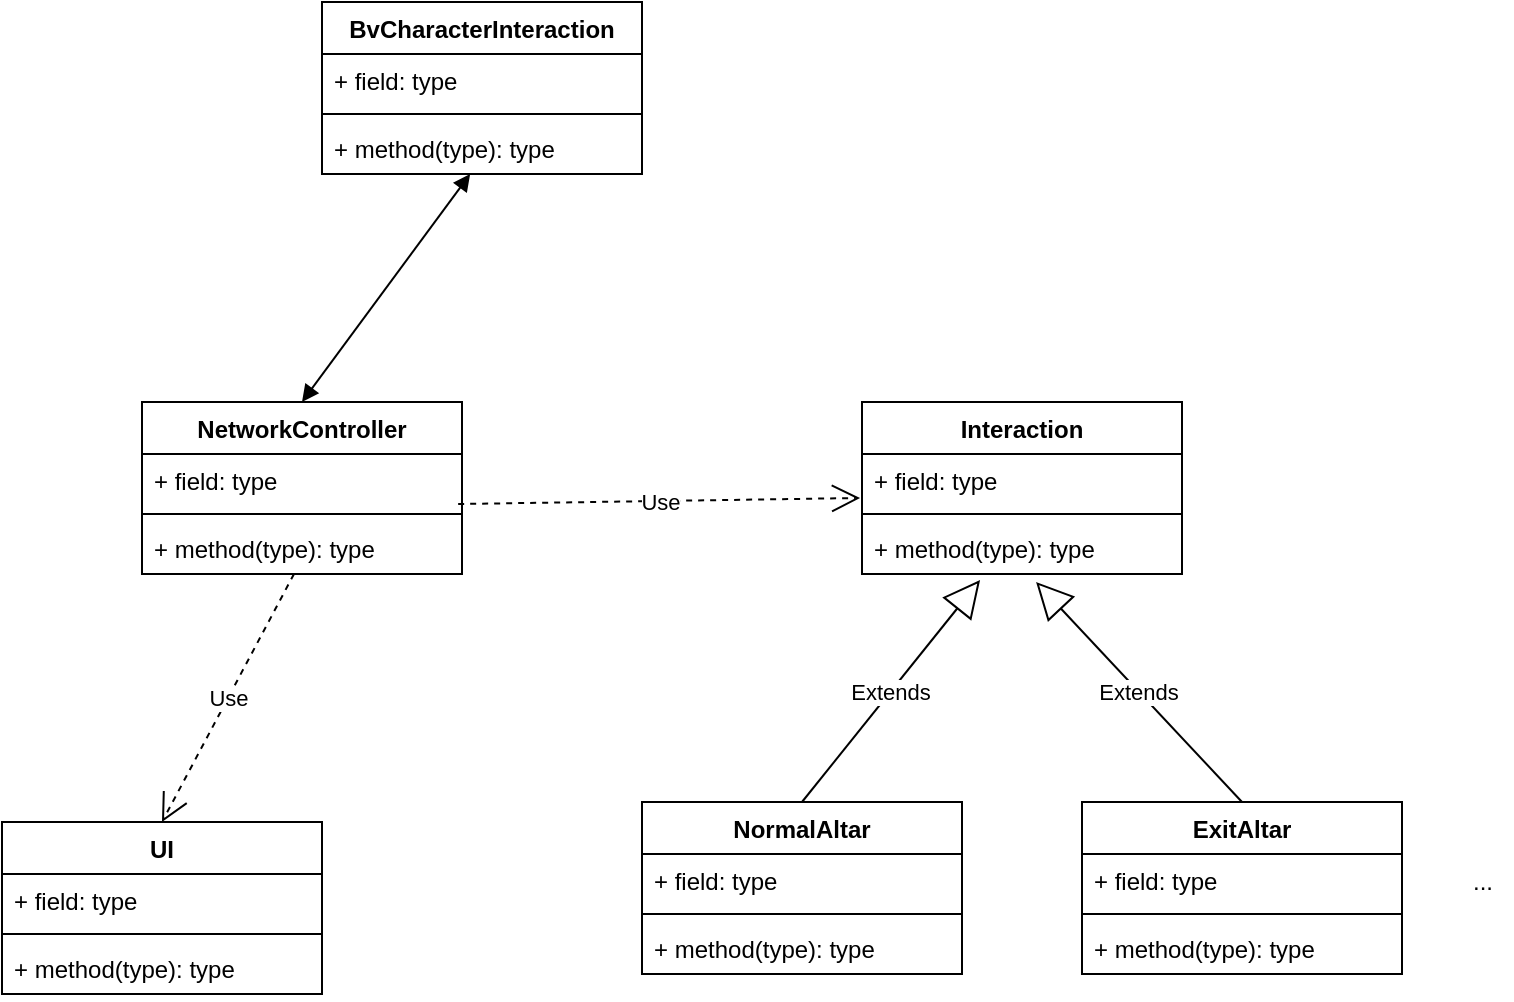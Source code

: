 <mxfile version="13.9.9" type="device"><diagram id="C5RBs43oDa-KdzZeNtuy" name="Page-1"><mxGraphModel dx="1550" dy="982" grid="1" gridSize="10" guides="1" tooltips="1" connect="1" arrows="1" fold="1" page="1" pageScale="1" pageWidth="827" pageHeight="1169" math="0" shadow="0"><root><mxCell id="WIyWlLk6GJQsqaUBKTNV-0"/><mxCell id="WIyWlLk6GJQsqaUBKTNV-1" parent="WIyWlLk6GJQsqaUBKTNV-0"/><mxCell id="d6b3uWVb-TWXVJBdRyK9-2" value="Interaction" style="swimlane;fontStyle=1;align=center;verticalAlign=top;childLayout=stackLayout;horizontal=1;startSize=26;horizontalStack=0;resizeParent=1;resizeParentMax=0;resizeLast=0;collapsible=1;marginBottom=0;" vertex="1" parent="WIyWlLk6GJQsqaUBKTNV-1"><mxGeometry x="480" y="320" width="160" height="86" as="geometry"/></mxCell><mxCell id="d6b3uWVb-TWXVJBdRyK9-3" value="+ field: type" style="text;strokeColor=none;fillColor=none;align=left;verticalAlign=top;spacingLeft=4;spacingRight=4;overflow=hidden;rotatable=0;points=[[0,0.5],[1,0.5]];portConstraint=eastwest;" vertex="1" parent="d6b3uWVb-TWXVJBdRyK9-2"><mxGeometry y="26" width="160" height="26" as="geometry"/></mxCell><mxCell id="d6b3uWVb-TWXVJBdRyK9-4" value="" style="line;strokeWidth=1;fillColor=none;align=left;verticalAlign=middle;spacingTop=-1;spacingLeft=3;spacingRight=3;rotatable=0;labelPosition=right;points=[];portConstraint=eastwest;" vertex="1" parent="d6b3uWVb-TWXVJBdRyK9-2"><mxGeometry y="52" width="160" height="8" as="geometry"/></mxCell><mxCell id="d6b3uWVb-TWXVJBdRyK9-5" value="+ method(type): type" style="text;strokeColor=none;fillColor=none;align=left;verticalAlign=top;spacingLeft=4;spacingRight=4;overflow=hidden;rotatable=0;points=[[0,0.5],[1,0.5]];portConstraint=eastwest;" vertex="1" parent="d6b3uWVb-TWXVJBdRyK9-2"><mxGeometry y="60" width="160" height="26" as="geometry"/></mxCell><mxCell id="d6b3uWVb-TWXVJBdRyK9-6" value="NetworkController" style="swimlane;fontStyle=1;align=center;verticalAlign=top;childLayout=stackLayout;horizontal=1;startSize=26;horizontalStack=0;resizeParent=1;resizeParentMax=0;resizeLast=0;collapsible=1;marginBottom=0;" vertex="1" parent="WIyWlLk6GJQsqaUBKTNV-1"><mxGeometry x="120" y="320" width="160" height="86" as="geometry"/></mxCell><mxCell id="d6b3uWVb-TWXVJBdRyK9-7" value="+ field: type" style="text;strokeColor=none;fillColor=none;align=left;verticalAlign=top;spacingLeft=4;spacingRight=4;overflow=hidden;rotatable=0;points=[[0,0.5],[1,0.5]];portConstraint=eastwest;" vertex="1" parent="d6b3uWVb-TWXVJBdRyK9-6"><mxGeometry y="26" width="160" height="26" as="geometry"/></mxCell><mxCell id="d6b3uWVb-TWXVJBdRyK9-8" value="" style="line;strokeWidth=1;fillColor=none;align=left;verticalAlign=middle;spacingTop=-1;spacingLeft=3;spacingRight=3;rotatable=0;labelPosition=right;points=[];portConstraint=eastwest;" vertex="1" parent="d6b3uWVb-TWXVJBdRyK9-6"><mxGeometry y="52" width="160" height="8" as="geometry"/></mxCell><mxCell id="d6b3uWVb-TWXVJBdRyK9-9" value="+ method(type): type" style="text;strokeColor=none;fillColor=none;align=left;verticalAlign=top;spacingLeft=4;spacingRight=4;overflow=hidden;rotatable=0;points=[[0,0.5],[1,0.5]];portConstraint=eastwest;" vertex="1" parent="d6b3uWVb-TWXVJBdRyK9-6"><mxGeometry y="60" width="160" height="26" as="geometry"/></mxCell><mxCell id="d6b3uWVb-TWXVJBdRyK9-10" value="NormalAltar" style="swimlane;fontStyle=1;align=center;verticalAlign=top;childLayout=stackLayout;horizontal=1;startSize=26;horizontalStack=0;resizeParent=1;resizeParentMax=0;resizeLast=0;collapsible=1;marginBottom=0;" vertex="1" parent="WIyWlLk6GJQsqaUBKTNV-1"><mxGeometry x="370" y="520" width="160" height="86" as="geometry"/></mxCell><mxCell id="d6b3uWVb-TWXVJBdRyK9-11" value="+ field: type" style="text;strokeColor=none;fillColor=none;align=left;verticalAlign=top;spacingLeft=4;spacingRight=4;overflow=hidden;rotatable=0;points=[[0,0.5],[1,0.5]];portConstraint=eastwest;" vertex="1" parent="d6b3uWVb-TWXVJBdRyK9-10"><mxGeometry y="26" width="160" height="26" as="geometry"/></mxCell><mxCell id="d6b3uWVb-TWXVJBdRyK9-12" value="" style="line;strokeWidth=1;fillColor=none;align=left;verticalAlign=middle;spacingTop=-1;spacingLeft=3;spacingRight=3;rotatable=0;labelPosition=right;points=[];portConstraint=eastwest;" vertex="1" parent="d6b3uWVb-TWXVJBdRyK9-10"><mxGeometry y="52" width="160" height="8" as="geometry"/></mxCell><mxCell id="d6b3uWVb-TWXVJBdRyK9-13" value="+ method(type): type" style="text;strokeColor=none;fillColor=none;align=left;verticalAlign=top;spacingLeft=4;spacingRight=4;overflow=hidden;rotatable=0;points=[[0,0.5],[1,0.5]];portConstraint=eastwest;" vertex="1" parent="d6b3uWVb-TWXVJBdRyK9-10"><mxGeometry y="60" width="160" height="26" as="geometry"/></mxCell><mxCell id="d6b3uWVb-TWXVJBdRyK9-14" value="Extends" style="endArrow=block;endSize=16;endFill=0;html=1;entryX=0.369;entryY=1.115;entryDx=0;entryDy=0;entryPerimeter=0;exitX=0.5;exitY=0;exitDx=0;exitDy=0;" edge="1" parent="WIyWlLk6GJQsqaUBKTNV-1" source="d6b3uWVb-TWXVJBdRyK9-10" target="d6b3uWVb-TWXVJBdRyK9-5"><mxGeometry width="160" relative="1" as="geometry"><mxPoint x="330" y="500" as="sourcePoint"/><mxPoint x="490" y="500" as="targetPoint"/></mxGeometry></mxCell><mxCell id="d6b3uWVb-TWXVJBdRyK9-19" value="ExitAltar" style="swimlane;fontStyle=1;align=center;verticalAlign=top;childLayout=stackLayout;horizontal=1;startSize=26;horizontalStack=0;resizeParent=1;resizeParentMax=0;resizeLast=0;collapsible=1;marginBottom=0;" vertex="1" parent="WIyWlLk6GJQsqaUBKTNV-1"><mxGeometry x="590" y="520" width="160" height="86" as="geometry"/></mxCell><mxCell id="d6b3uWVb-TWXVJBdRyK9-20" value="+ field: type" style="text;strokeColor=none;fillColor=none;align=left;verticalAlign=top;spacingLeft=4;spacingRight=4;overflow=hidden;rotatable=0;points=[[0,0.5],[1,0.5]];portConstraint=eastwest;" vertex="1" parent="d6b3uWVb-TWXVJBdRyK9-19"><mxGeometry y="26" width="160" height="26" as="geometry"/></mxCell><mxCell id="d6b3uWVb-TWXVJBdRyK9-21" value="" style="line;strokeWidth=1;fillColor=none;align=left;verticalAlign=middle;spacingTop=-1;spacingLeft=3;spacingRight=3;rotatable=0;labelPosition=right;points=[];portConstraint=eastwest;" vertex="1" parent="d6b3uWVb-TWXVJBdRyK9-19"><mxGeometry y="52" width="160" height="8" as="geometry"/></mxCell><mxCell id="d6b3uWVb-TWXVJBdRyK9-22" value="+ method(type): type" style="text;strokeColor=none;fillColor=none;align=left;verticalAlign=top;spacingLeft=4;spacingRight=4;overflow=hidden;rotatable=0;points=[[0,0.5],[1,0.5]];portConstraint=eastwest;" vertex="1" parent="d6b3uWVb-TWXVJBdRyK9-19"><mxGeometry y="60" width="160" height="26" as="geometry"/></mxCell><mxCell id="d6b3uWVb-TWXVJBdRyK9-23" value="Extends" style="endArrow=block;endSize=16;endFill=0;html=1;entryX=0.544;entryY=1.154;entryDx=0;entryDy=0;entryPerimeter=0;exitX=0.5;exitY=0;exitDx=0;exitDy=0;" edge="1" parent="WIyWlLk6GJQsqaUBKTNV-1" source="d6b3uWVb-TWXVJBdRyK9-19" target="d6b3uWVb-TWXVJBdRyK9-5"><mxGeometry width="160" relative="1" as="geometry"><mxPoint x="460" y="530" as="sourcePoint"/><mxPoint x="589.04" y="418.99" as="targetPoint"/></mxGeometry></mxCell><mxCell id="d6b3uWVb-TWXVJBdRyK9-24" value="..." style="text;html=1;align=center;verticalAlign=middle;resizable=0;points=[];autosize=1;" vertex="1" parent="WIyWlLk6GJQsqaUBKTNV-1"><mxGeometry x="775" y="550" width="30" height="20" as="geometry"/></mxCell><mxCell id="d6b3uWVb-TWXVJBdRyK9-25" value="Use" style="endArrow=open;endSize=12;dashed=1;html=1;entryX=-0.006;entryY=0.846;entryDx=0;entryDy=0;entryPerimeter=0;exitX=0.988;exitY=0.962;exitDx=0;exitDy=0;exitPerimeter=0;" edge="1" parent="WIyWlLk6GJQsqaUBKTNV-1" source="d6b3uWVb-TWXVJBdRyK9-7" target="d6b3uWVb-TWXVJBdRyK9-3"><mxGeometry width="160" relative="1" as="geometry"><mxPoint x="300" y="362.5" as="sourcePoint"/><mxPoint x="460" y="362.5" as="targetPoint"/></mxGeometry></mxCell><mxCell id="d6b3uWVb-TWXVJBdRyK9-26" value="BvCharacterInteraction" style="swimlane;fontStyle=1;align=center;verticalAlign=top;childLayout=stackLayout;horizontal=1;startSize=26;horizontalStack=0;resizeParent=1;resizeParentMax=0;resizeLast=0;collapsible=1;marginBottom=0;" vertex="1" parent="WIyWlLk6GJQsqaUBKTNV-1"><mxGeometry x="210" y="120" width="160" height="86" as="geometry"/></mxCell><mxCell id="d6b3uWVb-TWXVJBdRyK9-27" value="+ field: type" style="text;strokeColor=none;fillColor=none;align=left;verticalAlign=top;spacingLeft=4;spacingRight=4;overflow=hidden;rotatable=0;points=[[0,0.5],[1,0.5]];portConstraint=eastwest;" vertex="1" parent="d6b3uWVb-TWXVJBdRyK9-26"><mxGeometry y="26" width="160" height="26" as="geometry"/></mxCell><mxCell id="d6b3uWVb-TWXVJBdRyK9-28" value="" style="line;strokeWidth=1;fillColor=none;align=left;verticalAlign=middle;spacingTop=-1;spacingLeft=3;spacingRight=3;rotatable=0;labelPosition=right;points=[];portConstraint=eastwest;" vertex="1" parent="d6b3uWVb-TWXVJBdRyK9-26"><mxGeometry y="52" width="160" height="8" as="geometry"/></mxCell><mxCell id="d6b3uWVb-TWXVJBdRyK9-29" value="+ method(type): type" style="text;strokeColor=none;fillColor=none;align=left;verticalAlign=top;spacingLeft=4;spacingRight=4;overflow=hidden;rotatable=0;points=[[0,0.5],[1,0.5]];portConstraint=eastwest;" vertex="1" parent="d6b3uWVb-TWXVJBdRyK9-26"><mxGeometry y="60" width="160" height="26" as="geometry"/></mxCell><mxCell id="d6b3uWVb-TWXVJBdRyK9-30" value="" style="endArrow=block;startArrow=block;endFill=1;startFill=1;html=1;entryX=0.463;entryY=1;entryDx=0;entryDy=0;entryPerimeter=0;exitX=0.5;exitY=0;exitDx=0;exitDy=0;" edge="1" parent="WIyWlLk6GJQsqaUBKTNV-1" source="d6b3uWVb-TWXVJBdRyK9-6" target="d6b3uWVb-TWXVJBdRyK9-29"><mxGeometry width="160" relative="1" as="geometry"><mxPoint x="330" y="440" as="sourcePoint"/><mxPoint x="490" y="440" as="targetPoint"/></mxGeometry></mxCell><mxCell id="d6b3uWVb-TWXVJBdRyK9-31" value="UI" style="swimlane;fontStyle=1;align=center;verticalAlign=top;childLayout=stackLayout;horizontal=1;startSize=26;horizontalStack=0;resizeParent=1;resizeParentMax=0;resizeLast=0;collapsible=1;marginBottom=0;" vertex="1" parent="WIyWlLk6GJQsqaUBKTNV-1"><mxGeometry x="50" y="530" width="160" height="86" as="geometry"/></mxCell><mxCell id="d6b3uWVb-TWXVJBdRyK9-32" value="+ field: type" style="text;strokeColor=none;fillColor=none;align=left;verticalAlign=top;spacingLeft=4;spacingRight=4;overflow=hidden;rotatable=0;points=[[0,0.5],[1,0.5]];portConstraint=eastwest;" vertex="1" parent="d6b3uWVb-TWXVJBdRyK9-31"><mxGeometry y="26" width="160" height="26" as="geometry"/></mxCell><mxCell id="d6b3uWVb-TWXVJBdRyK9-33" value="" style="line;strokeWidth=1;fillColor=none;align=left;verticalAlign=middle;spacingTop=-1;spacingLeft=3;spacingRight=3;rotatable=0;labelPosition=right;points=[];portConstraint=eastwest;" vertex="1" parent="d6b3uWVb-TWXVJBdRyK9-31"><mxGeometry y="52" width="160" height="8" as="geometry"/></mxCell><mxCell id="d6b3uWVb-TWXVJBdRyK9-34" value="+ method(type): type" style="text;strokeColor=none;fillColor=none;align=left;verticalAlign=top;spacingLeft=4;spacingRight=4;overflow=hidden;rotatable=0;points=[[0,0.5],[1,0.5]];portConstraint=eastwest;" vertex="1" parent="d6b3uWVb-TWXVJBdRyK9-31"><mxGeometry y="60" width="160" height="26" as="geometry"/></mxCell><mxCell id="d6b3uWVb-TWXVJBdRyK9-35" value="Use" style="endArrow=open;endSize=12;dashed=1;html=1;exitX=0.475;exitY=1;exitDx=0;exitDy=0;exitPerimeter=0;entryX=0.5;entryY=0;entryDx=0;entryDy=0;" edge="1" parent="WIyWlLk6GJQsqaUBKTNV-1" source="d6b3uWVb-TWXVJBdRyK9-9" target="d6b3uWVb-TWXVJBdRyK9-31"><mxGeometry width="160" relative="1" as="geometry"><mxPoint x="330" y="440" as="sourcePoint"/><mxPoint x="490" y="440" as="targetPoint"/></mxGeometry></mxCell></root></mxGraphModel></diagram></mxfile>